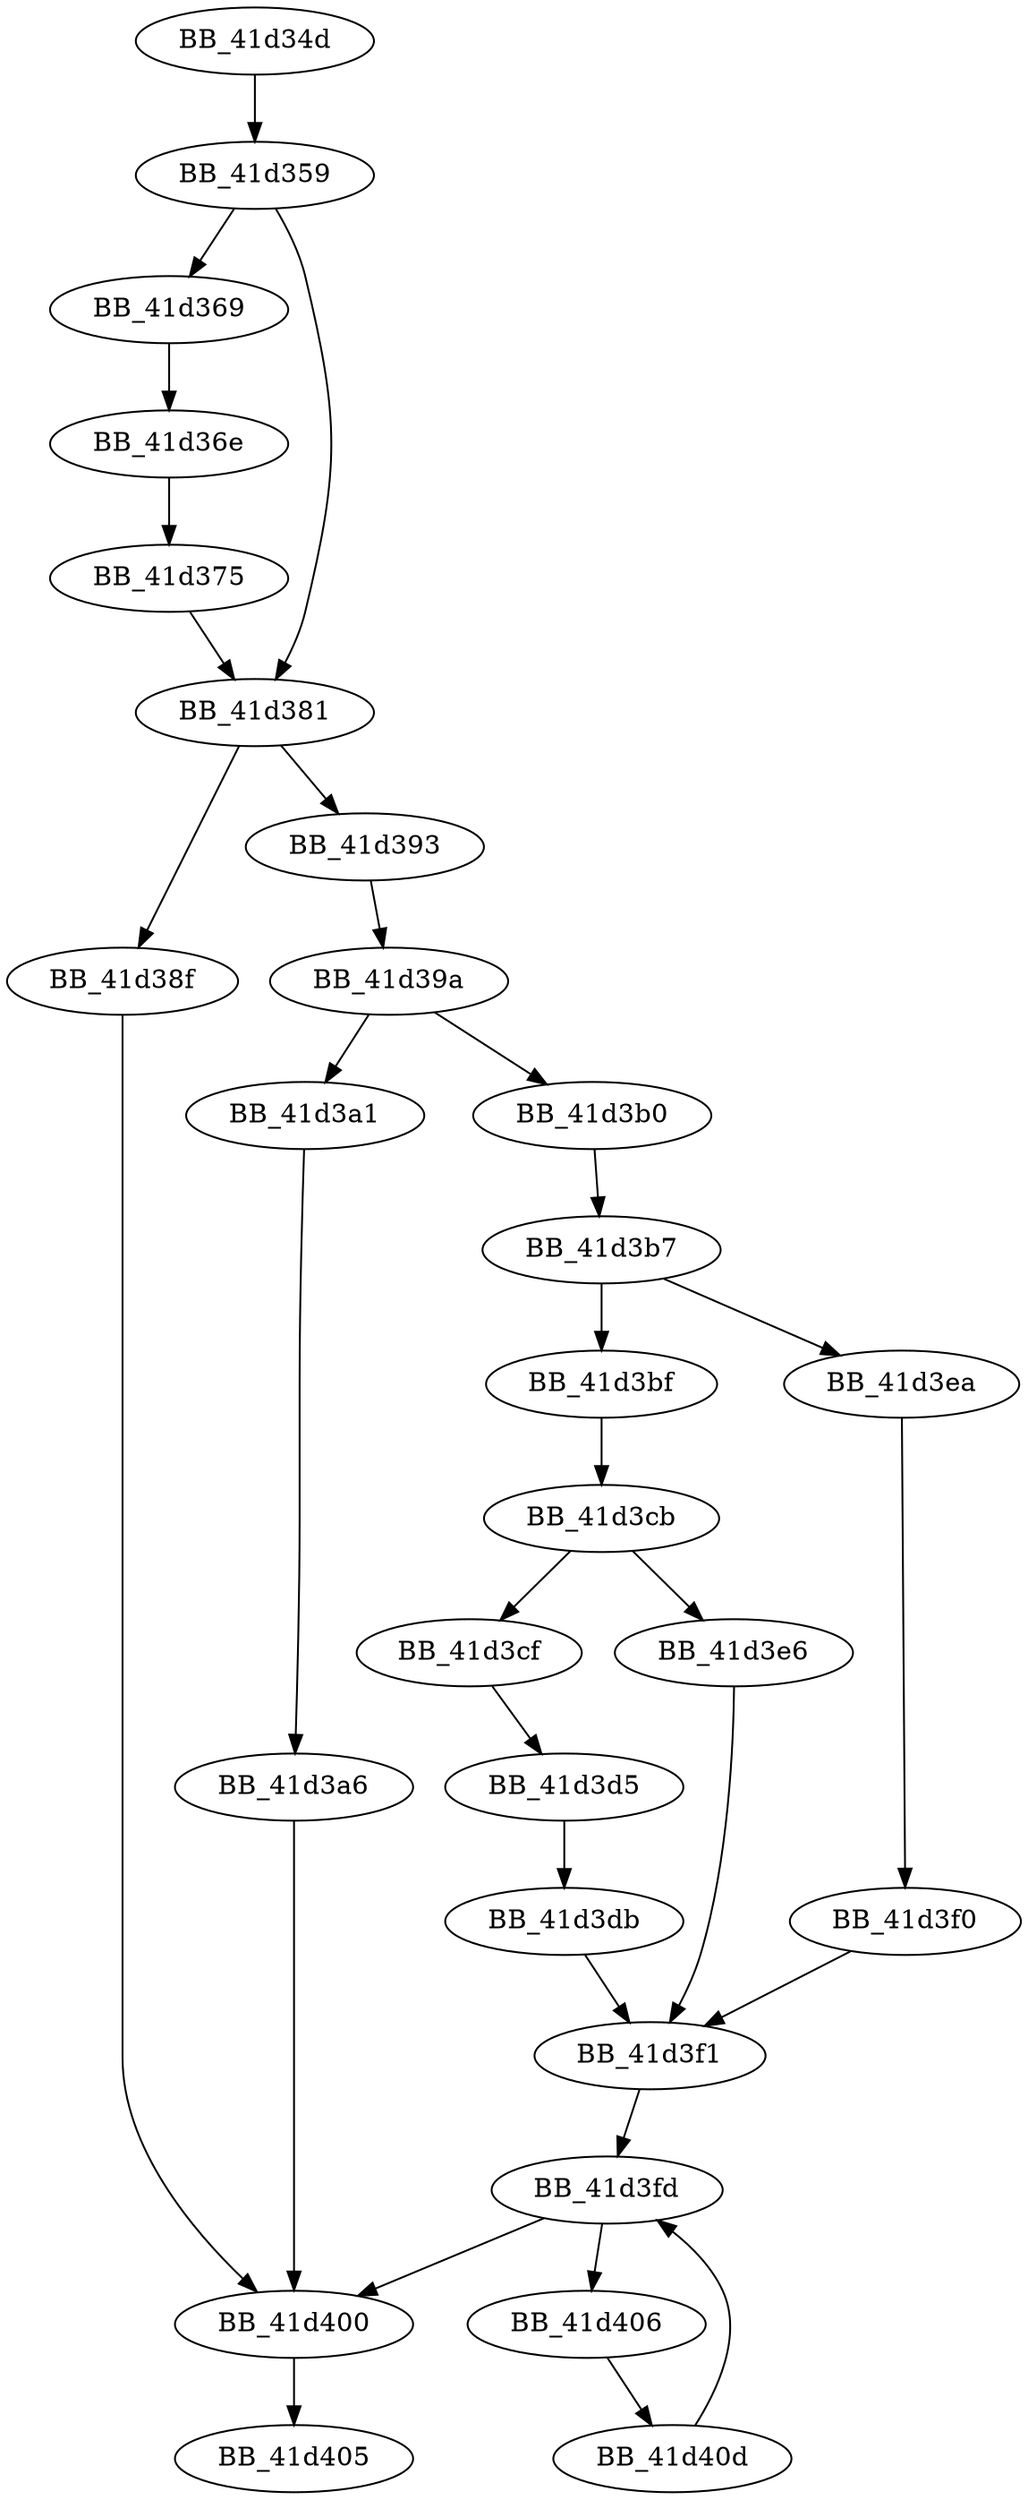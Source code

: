 DiGraph __mtinitlocknum{
BB_41d34d->BB_41d359
BB_41d359->BB_41d369
BB_41d359->BB_41d381
BB_41d369->BB_41d36e
BB_41d36e->BB_41d375
BB_41d375->BB_41d381
BB_41d381->BB_41d38f
BB_41d381->BB_41d393
BB_41d38f->BB_41d400
BB_41d393->BB_41d39a
BB_41d39a->BB_41d3a1
BB_41d39a->BB_41d3b0
BB_41d3a1->BB_41d3a6
BB_41d3a6->BB_41d400
BB_41d3b0->BB_41d3b7
BB_41d3b7->BB_41d3bf
BB_41d3b7->BB_41d3ea
BB_41d3bf->BB_41d3cb
BB_41d3cb->BB_41d3cf
BB_41d3cb->BB_41d3e6
BB_41d3cf->BB_41d3d5
BB_41d3d5->BB_41d3db
BB_41d3db->BB_41d3f1
BB_41d3e6->BB_41d3f1
BB_41d3ea->BB_41d3f0
BB_41d3f0->BB_41d3f1
BB_41d3f1->BB_41d3fd
BB_41d3fd->BB_41d400
BB_41d3fd->BB_41d406
BB_41d400->BB_41d405
BB_41d406->BB_41d40d
BB_41d40d->BB_41d3fd
}
